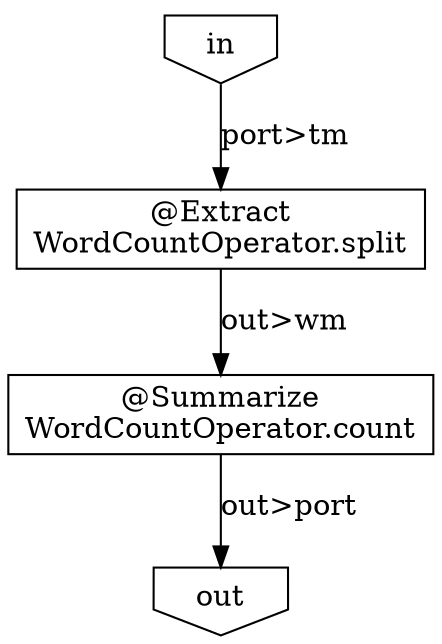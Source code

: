 digraph {
    "5d574284-2f6a-4ec8-b5c4-9d083f6bc2cb" [shape=box, label="@Summarize\nWordCountOperator.count"];
    "8fbe19d2-9b2e-430a-9eb3-a085ccf8ea75" [shape=invhouse, label="out"];
    "b234c699-6f31-4763-b445-dd0d5da0e7dd" [shape=box, label="@Extract\nWordCountOperator.split"];
    "deee7445-2b23-40db-919c-745d568e4b29" [shape=invhouse, label="in"];
    "5d574284-2f6a-4ec8-b5c4-9d083f6bc2cb" -> "8fbe19d2-9b2e-430a-9eb3-a085ccf8ea75" [label="out>port"];
    "b234c699-6f31-4763-b445-dd0d5da0e7dd" -> "5d574284-2f6a-4ec8-b5c4-9d083f6bc2cb" [label="out>wm"];
    "deee7445-2b23-40db-919c-745d568e4b29" -> "b234c699-6f31-4763-b445-dd0d5da0e7dd" [label="port>tm"];
}
